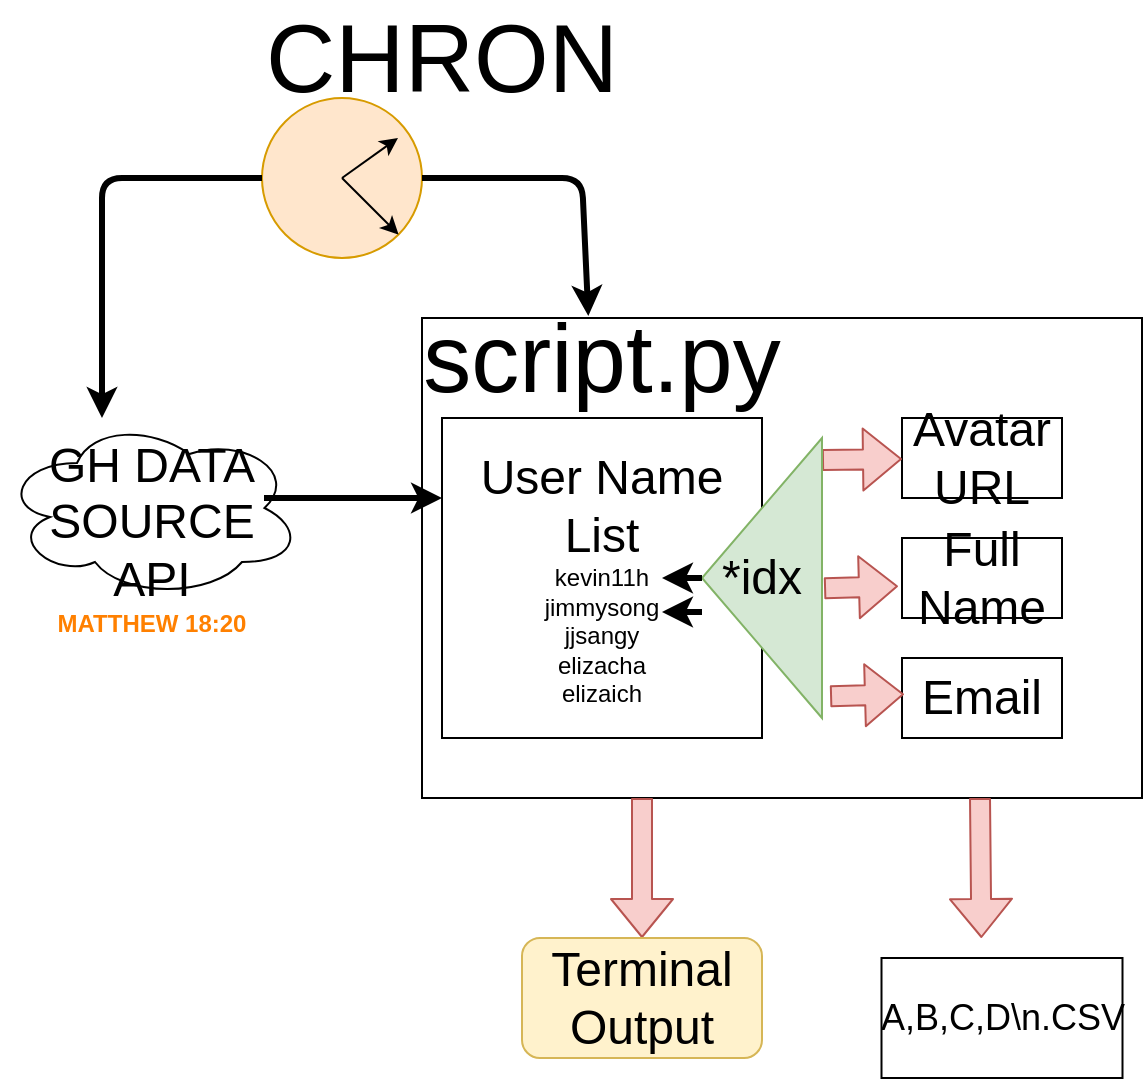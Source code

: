 <mxfile version="13.0.1" type="device"><diagram id="prtHgNgQTEPvFCAcTncT" name="Page-1"><mxGraphModel dx="1544" dy="330" grid="1" gridSize="10" guides="1" tooltips="1" connect="1" arrows="1" fold="1" page="1" pageScale="1" pageWidth="827" pageHeight="1169" math="0" shadow="0"><root><mxCell id="0"/><mxCell id="1" parent="0"/><mxCell id="Q6SwIB_WYkAFjkKZJc1Q-9" value="" style="rounded=0;whiteSpace=wrap;html=1;" parent="1" vertex="1"><mxGeometry x="200" y="230" width="360" height="240" as="geometry"/></mxCell><mxCell id="Q6SwIB_WYkAFjkKZJc1Q-5" value="&lt;font&gt;&lt;font style=&quot;font-size: 24px&quot;&gt;User Name&lt;br&gt;List&lt;br&gt;&lt;/font&gt;kevin11h&lt;br&gt;jimmysong&lt;br&gt;jjsangy&lt;br&gt;elizacha&lt;br&gt;elizaich&lt;br&gt;&lt;/font&gt;" style="whiteSpace=wrap;html=1;aspect=fixed;" parent="1" vertex="1"><mxGeometry x="210" y="280" width="160" height="160" as="geometry"/></mxCell><mxCell id="Q6SwIB_WYkAFjkKZJc1Q-6" value="&lt;font style=&quot;font-size: 24px&quot;&gt;Avatar URL&lt;/font&gt;" style="rounded=0;whiteSpace=wrap;html=1;" parent="1" vertex="1"><mxGeometry x="440" y="280" width="80" height="40" as="geometry"/></mxCell><mxCell id="Q6SwIB_WYkAFjkKZJc1Q-7" value="&lt;font style=&quot;font-size: 24px&quot;&gt;Full&lt;br&gt;Name&lt;br&gt;&lt;/font&gt;" style="rounded=0;whiteSpace=wrap;html=1;" parent="1" vertex="1"><mxGeometry x="440" y="340" width="80" height="40" as="geometry"/></mxCell><mxCell id="Q6SwIB_WYkAFjkKZJc1Q-8" value="&lt;font style=&quot;font-size: 24px&quot;&gt;Email&lt;/font&gt;" style="rounded=0;whiteSpace=wrap;html=1;" parent="1" vertex="1"><mxGeometry x="440" y="400" width="80" height="40" as="geometry"/></mxCell><mxCell id="Q6SwIB_WYkAFjkKZJc1Q-10" value="&lt;font style=&quot;font-size: 48px&quot;&gt;script.py&lt;/font&gt;" style="text;html=1;strokeColor=none;fillColor=none;align=center;verticalAlign=middle;whiteSpace=wrap;rounded=0;" parent="1" vertex="1"><mxGeometry x="240" y="240" width="100" height="20" as="geometry"/></mxCell><mxCell id="Q6SwIB_WYkAFjkKZJc1Q-13" value="" style="shape=flexArrow;endArrow=classic;html=1;fillColor=#f8cecc;strokeColor=#b85450;" parent="1" target="Q6SwIB_WYkAFjkKZJc1Q-6" edge="1"><mxGeometry width="50" height="50" relative="1" as="geometry"><mxPoint x="400" y="301" as="sourcePoint"/><mxPoint x="390" y="140" as="targetPoint"/></mxGeometry></mxCell><mxCell id="Q6SwIB_WYkAFjkKZJc1Q-15" value="" style="shape=flexArrow;endArrow=classic;html=1;exitX=1.019;exitY=0.138;exitDx=0;exitDy=0;exitPerimeter=0;fillColor=#f8cecc;strokeColor=#b85450;" parent="1" edge="1"><mxGeometry width="50" height="50" relative="1" as="geometry"><mxPoint x="401.04" y="365.08" as="sourcePoint"/><mxPoint x="438" y="364.081" as="targetPoint"/></mxGeometry></mxCell><mxCell id="Q6SwIB_WYkAFjkKZJc1Q-16" value="" style="shape=flexArrow;endArrow=classic;html=1;exitX=1.019;exitY=0.138;exitDx=0;exitDy=0;exitPerimeter=0;fillColor=#f8cecc;strokeColor=#b85450;" parent="1" edge="1"><mxGeometry width="50" height="50" relative="1" as="geometry"><mxPoint x="404.04" y="419.08" as="sourcePoint"/><mxPoint x="441" y="418.081" as="targetPoint"/></mxGeometry></mxCell><mxCell id="Q6SwIB_WYkAFjkKZJc1Q-19" value="" style="shape=flexArrow;endArrow=classic;html=1;fillColor=#f8cecc;strokeColor=#b85450;" parent="1" edge="1"><mxGeometry width="50" height="50" relative="1" as="geometry"><mxPoint x="310" y="470" as="sourcePoint"/><mxPoint x="310" y="540" as="targetPoint"/></mxGeometry></mxCell><mxCell id="Q6SwIB_WYkAFjkKZJc1Q-20" value="" style="shape=flexArrow;endArrow=classic;html=1;fillColor=#f8cecc;strokeColor=#b85450;exitX=0.775;exitY=1;exitDx=0;exitDy=0;exitPerimeter=0;" parent="1" source="Q6SwIB_WYkAFjkKZJc1Q-9" edge="1"><mxGeometry width="50" height="50" relative="1" as="geometry"><mxPoint x="479.75" y="500" as="sourcePoint"/><mxPoint x="479.7" y="540" as="targetPoint"/></mxGeometry></mxCell><mxCell id="Q6SwIB_WYkAFjkKZJc1Q-22" value="&lt;font style=&quot;font-size: 18px&quot;&gt;A,B,C,D\n.CSV&lt;/font&gt;" style="rounded=0;whiteSpace=wrap;html=1;movable=0;resizable=0;rotatable=0;deletable=0;editable=0;connectable=0;" parent="1" vertex="1"><mxGeometry x="429.75" y="550" width="120.5" height="60" as="geometry"/></mxCell><mxCell id="Q6SwIB_WYkAFjkKZJc1Q-24" value="&lt;font style=&quot;font-size: 24px&quot;&gt;Terminal&lt;br&gt;Output&lt;/font&gt;" style="rounded=1;whiteSpace=wrap;html=1;fillColor=#fff2cc;strokeColor=#d6b656;" parent="1" vertex="1"><mxGeometry x="250" y="540" width="120" height="60" as="geometry"/></mxCell><mxCell id="Q6SwIB_WYkAFjkKZJc1Q-25" value="" style="ellipse;whiteSpace=wrap;html=1;movable=1;resizable=1;rotatable=1;deletable=1;editable=1;connectable=1;fillColor=#ffe6cc;strokeColor=#d79b00;" parent="1" vertex="1"><mxGeometry x="120" y="120" width="80" height="80" as="geometry"/></mxCell><mxCell id="Q6SwIB_WYkAFjkKZJc1Q-31" value="" style="endArrow=classic;html=1;movable=1;resizable=1;rotatable=1;deletable=1;editable=1;connectable=1;" parent="1" edge="1"><mxGeometry width="50" height="50" relative="1" as="geometry"><mxPoint x="160" y="160" as="sourcePoint"/><mxPoint x="188" y="140" as="targetPoint"/></mxGeometry></mxCell><mxCell id="Q6SwIB_WYkAFjkKZJc1Q-32" value="" style="endArrow=classic;html=1;movable=1;resizable=1;rotatable=1;deletable=1;editable=1;connectable=1;entryX=1;entryY=1;entryDx=0;entryDy=0;" parent="1" target="Q6SwIB_WYkAFjkKZJc1Q-25" edge="1"><mxGeometry width="50" height="50" relative="1" as="geometry"><mxPoint x="160" y="160" as="sourcePoint"/><mxPoint x="198" y="150" as="targetPoint"/></mxGeometry></mxCell><mxCell id="Q6SwIB_WYkAFjkKZJc1Q-33" value="&lt;font style=&quot;font-size: 48px&quot;&gt;CHRON&lt;/font&gt;" style="text;html=1;strokeColor=none;fillColor=none;align=center;verticalAlign=middle;whiteSpace=wrap;rounded=0;movable=1;resizable=1;rotatable=1;deletable=1;editable=1;connectable=1;" parent="1" vertex="1"><mxGeometry x="190" y="90" width="40" height="20" as="geometry"/></mxCell><mxCell id="-9wFZDPT2idWf48Zxzzz-1" value="&lt;font&gt;&lt;span style=&quot;font-size: 24px&quot;&gt;&lt;br&gt;GH DATA SOURCE&lt;/span&gt;&lt;br&gt;&lt;span style=&quot;font-size: 24px&quot;&gt;API&lt;/span&gt;&lt;br&gt;&lt;font style=&quot;font-size: 12px&quot; color=&quot;#ff8000&quot;&gt;&lt;b&gt;MATTHEW 18:20&lt;/b&gt;&lt;/font&gt;&lt;br&gt;&lt;/font&gt;" style="ellipse;shape=cloud;whiteSpace=wrap;html=1;" vertex="1" parent="1"><mxGeometry x="-10" y="280" width="150" height="90" as="geometry"/></mxCell><mxCell id="-9wFZDPT2idWf48Zxzzz-2" value="&lt;font style=&quot;font-size: 24px&quot;&gt;&lt;br&gt;&lt;/font&gt;" style="triangle;whiteSpace=wrap;html=1;rotation=-180;fillColor=#d5e8d4;strokeColor=#82b366;" vertex="1" parent="1"><mxGeometry x="340" y="290" width="60" height="140" as="geometry"/></mxCell><mxCell id="-9wFZDPT2idWf48Zxzzz-3" value="" style="endArrow=classic;html=1;exitX=1;exitY=0.5;exitDx=0;exitDy=0;strokeWidth=3;" edge="1" parent="1" source="-9wFZDPT2idWf48Zxzzz-2"><mxGeometry width="50" height="50" relative="1" as="geometry"><mxPoint x="230" y="380" as="sourcePoint"/><mxPoint x="320" y="360" as="targetPoint"/><Array as="points"/></mxGeometry></mxCell><mxCell id="-9wFZDPT2idWf48Zxzzz-4" value="" style="endArrow=classic;html=1;exitX=1;exitY=0.5;exitDx=0;exitDy=0;strokeWidth=3;" edge="1" parent="1"><mxGeometry width="50" height="50" relative="1" as="geometry"><mxPoint x="340" y="377" as="sourcePoint"/><mxPoint x="320" y="377" as="targetPoint"/><Array as="points"/></mxGeometry></mxCell><mxCell id="-9wFZDPT2idWf48Zxzzz-6" value="&lt;font style=&quot;font-size: 24px&quot;&gt;*idx&lt;/font&gt;" style="text;html=1;strokeColor=none;fillColor=none;align=center;verticalAlign=middle;whiteSpace=wrap;rounded=0;" vertex="1" parent="1"><mxGeometry x="350" y="350" width="40" height="20" as="geometry"/></mxCell><mxCell id="-9wFZDPT2idWf48Zxzzz-7" value="" style="endArrow=classic;html=1;strokeWidth=3;" edge="1" parent="1"><mxGeometry width="50" height="50" relative="1" as="geometry"><mxPoint x="121" y="320" as="sourcePoint"/><mxPoint x="210" y="320" as="targetPoint"/></mxGeometry></mxCell><mxCell id="-9wFZDPT2idWf48Zxzzz-8" value="" style="endArrow=classic;html=1;strokeWidth=3;exitX=1;exitY=0.5;exitDx=0;exitDy=0;entryX=0.231;entryY=-0.004;entryDx=0;entryDy=0;entryPerimeter=0;" edge="1" parent="1" source="Q6SwIB_WYkAFjkKZJc1Q-25" target="Q6SwIB_WYkAFjkKZJc1Q-9"><mxGeometry width="50" height="50" relative="1" as="geometry"><mxPoint x="230" y="260" as="sourcePoint"/><mxPoint x="280" y="210" as="targetPoint"/><Array as="points"><mxPoint x="280" y="160"/></Array></mxGeometry></mxCell><mxCell id="-9wFZDPT2idWf48Zxzzz-9" value="" style="endArrow=classic;html=1;strokeWidth=3;exitX=0;exitY=0.5;exitDx=0;exitDy=0;" edge="1" parent="1" source="Q6SwIB_WYkAFjkKZJc1Q-25"><mxGeometry width="50" height="50" relative="1" as="geometry"><mxPoint x="230" y="260" as="sourcePoint"/><mxPoint x="40" y="280" as="targetPoint"/><Array as="points"><mxPoint x="40" y="160"/></Array></mxGeometry></mxCell></root></mxGraphModel></diagram></mxfile>